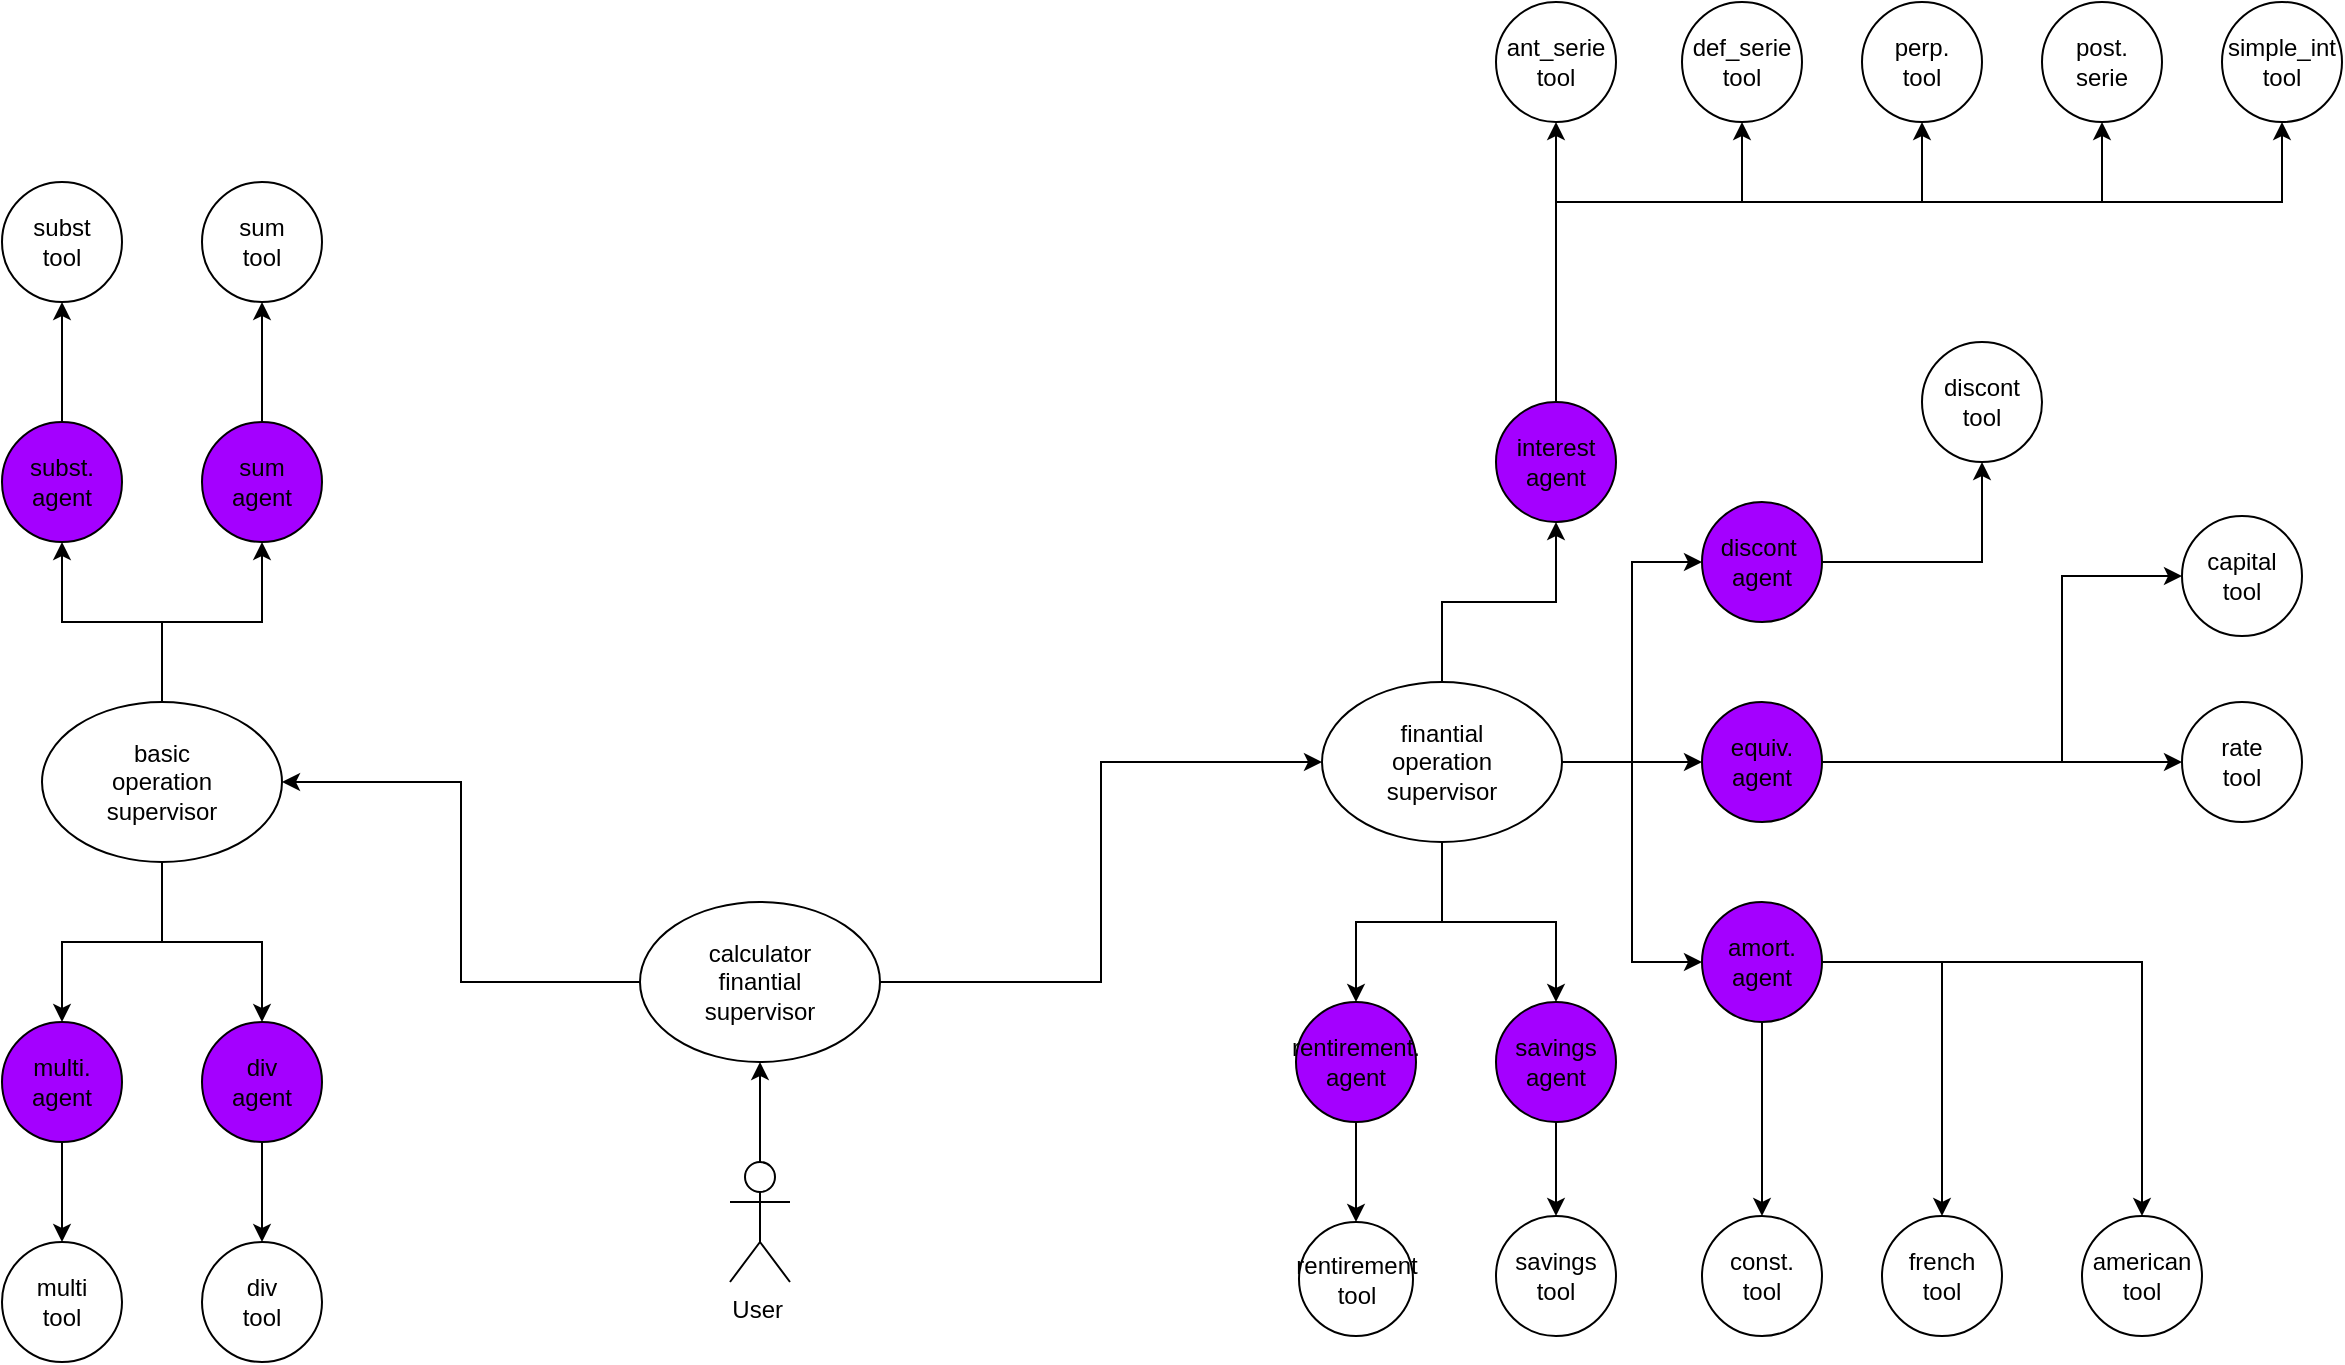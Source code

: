 <mxfile version="28.0.4" pages="4">
  <diagram name="Overview" id="HbjDVGiRfv6HwdaZdueK">
    <mxGraphModel dx="2130" dy="783" grid="1" gridSize="10" guides="1" tooltips="1" connect="1" arrows="1" fold="1" page="1" pageScale="1" pageWidth="827" pageHeight="1169" math="0" shadow="0">
      <root>
        <mxCell id="0" />
        <mxCell id="1" parent="0" />
        <mxCell id="emE-kMTwk8978PieV5GB-78" style="edgeStyle=orthogonalEdgeStyle;rounded=0;orthogonalLoop=1;jettySize=auto;html=1;" edge="1" parent="1" source="emE-kMTwk8978PieV5GB-1" target="emE-kMTwk8978PieV5GB-2">
          <mxGeometry relative="1" as="geometry" />
        </mxCell>
        <mxCell id="emE-kMTwk8978PieV5GB-1" value="User&amp;nbsp;" style="shape=umlActor;verticalLabelPosition=bottom;verticalAlign=top;html=1;outlineConnect=0;" vertex="1" parent="1">
          <mxGeometry x="-236" y="1040" width="30" height="60" as="geometry" />
        </mxCell>
        <mxCell id="emE-kMTwk8978PieV5GB-76" style="edgeStyle=orthogonalEdgeStyle;rounded=0;orthogonalLoop=1;jettySize=auto;html=1;entryX=0;entryY=0.5;entryDx=0;entryDy=0;" edge="1" parent="1" source="emE-kMTwk8978PieV5GB-2" target="emE-kMTwk8978PieV5GB-8">
          <mxGeometry relative="1" as="geometry" />
        </mxCell>
        <mxCell id="emE-kMTwk8978PieV5GB-77" style="edgeStyle=orthogonalEdgeStyle;rounded=0;orthogonalLoop=1;jettySize=auto;html=1;entryX=1;entryY=0.5;entryDx=0;entryDy=0;" edge="1" parent="1" source="emE-kMTwk8978PieV5GB-2" target="emE-kMTwk8978PieV5GB-5">
          <mxGeometry relative="1" as="geometry" />
        </mxCell>
        <mxCell id="emE-kMTwk8978PieV5GB-2" value="calculator&lt;div&gt;finantial&lt;/div&gt;&lt;div&gt;supervisor&lt;/div&gt;" style="ellipse;whiteSpace=wrap;html=1;" vertex="1" parent="1">
          <mxGeometry x="-281" y="910" width="120" height="80" as="geometry" />
        </mxCell>
        <mxCell id="emE-kMTwk8978PieV5GB-86" style="edgeStyle=orthogonalEdgeStyle;rounded=0;orthogonalLoop=1;jettySize=auto;html=1;entryX=0.5;entryY=1;entryDx=0;entryDy=0;" edge="1" parent="1" source="emE-kMTwk8978PieV5GB-5" target="emE-kMTwk8978PieV5GB-15">
          <mxGeometry relative="1" as="geometry" />
        </mxCell>
        <mxCell id="emE-kMTwk8978PieV5GB-87" style="edgeStyle=orthogonalEdgeStyle;rounded=0;orthogonalLoop=1;jettySize=auto;html=1;" edge="1" parent="1" source="emE-kMTwk8978PieV5GB-5" target="emE-kMTwk8978PieV5GB-14">
          <mxGeometry relative="1" as="geometry" />
        </mxCell>
        <mxCell id="emE-kMTwk8978PieV5GB-91" style="edgeStyle=orthogonalEdgeStyle;rounded=0;orthogonalLoop=1;jettySize=auto;html=1;entryX=0.5;entryY=0;entryDx=0;entryDy=0;" edge="1" parent="1" source="emE-kMTwk8978PieV5GB-5" target="emE-kMTwk8978PieV5GB-16">
          <mxGeometry relative="1" as="geometry" />
        </mxCell>
        <mxCell id="emE-kMTwk8978PieV5GB-92" style="edgeStyle=orthogonalEdgeStyle;rounded=0;orthogonalLoop=1;jettySize=auto;html=1;" edge="1" parent="1" source="emE-kMTwk8978PieV5GB-5" target="emE-kMTwk8978PieV5GB-19">
          <mxGeometry relative="1" as="geometry" />
        </mxCell>
        <mxCell id="emE-kMTwk8978PieV5GB-5" value="basic&lt;div&gt;operation&lt;/div&gt;&lt;div&gt;supervisor&lt;/div&gt;" style="ellipse;whiteSpace=wrap;html=1;" vertex="1" parent="1">
          <mxGeometry x="-580" y="810" width="120" height="80" as="geometry" />
        </mxCell>
        <mxCell id="emE-kMTwk8978PieV5GB-80" style="edgeStyle=orthogonalEdgeStyle;rounded=0;orthogonalLoop=1;jettySize=auto;html=1;" edge="1" parent="1" source="emE-kMTwk8978PieV5GB-8" target="emE-kMTwk8978PieV5GB-25">
          <mxGeometry relative="1" as="geometry" />
        </mxCell>
        <mxCell id="emE-kMTwk8978PieV5GB-81" style="edgeStyle=orthogonalEdgeStyle;rounded=0;orthogonalLoop=1;jettySize=auto;html=1;entryX=0;entryY=0.5;entryDx=0;entryDy=0;" edge="1" parent="1" source="emE-kMTwk8978PieV5GB-8" target="emE-kMTwk8978PieV5GB-23">
          <mxGeometry relative="1" as="geometry" />
        </mxCell>
        <mxCell id="emE-kMTwk8978PieV5GB-82" style="edgeStyle=orthogonalEdgeStyle;rounded=0;orthogonalLoop=1;jettySize=auto;html=1;entryX=0;entryY=0.5;entryDx=0;entryDy=0;" edge="1" parent="1" source="emE-kMTwk8978PieV5GB-8" target="emE-kMTwk8978PieV5GB-27">
          <mxGeometry relative="1" as="geometry" />
        </mxCell>
        <mxCell id="emE-kMTwk8978PieV5GB-83" style="edgeStyle=orthogonalEdgeStyle;rounded=0;orthogonalLoop=1;jettySize=auto;html=1;entryX=0;entryY=0.5;entryDx=0;entryDy=0;" edge="1" parent="1" source="emE-kMTwk8978PieV5GB-8" target="emE-kMTwk8978PieV5GB-28">
          <mxGeometry relative="1" as="geometry" />
        </mxCell>
        <mxCell id="emE-kMTwk8978PieV5GB-84" style="edgeStyle=orthogonalEdgeStyle;rounded=0;orthogonalLoop=1;jettySize=auto;html=1;" edge="1" parent="1" source="emE-kMTwk8978PieV5GB-8" target="emE-kMTwk8978PieV5GB-29">
          <mxGeometry relative="1" as="geometry" />
        </mxCell>
        <mxCell id="emE-kMTwk8978PieV5GB-85" style="edgeStyle=orthogonalEdgeStyle;rounded=0;orthogonalLoop=1;jettySize=auto;html=1;entryX=0.5;entryY=0;entryDx=0;entryDy=0;" edge="1" parent="1" source="emE-kMTwk8978PieV5GB-8" target="emE-kMTwk8978PieV5GB-26">
          <mxGeometry relative="1" as="geometry" />
        </mxCell>
        <mxCell id="emE-kMTwk8978PieV5GB-8" value="finantial&lt;div&gt;operation&lt;/div&gt;&lt;div&gt;supervisor&lt;/div&gt;" style="ellipse;whiteSpace=wrap;html=1;" vertex="1" parent="1">
          <mxGeometry x="60" y="800" width="120" height="80" as="geometry" />
        </mxCell>
        <mxCell id="emE-kMTwk8978PieV5GB-52" style="edgeStyle=orthogonalEdgeStyle;rounded=0;orthogonalLoop=1;jettySize=auto;html=1;" edge="1" parent="1" source="emE-kMTwk8978PieV5GB-14" target="emE-kMTwk8978PieV5GB-31">
          <mxGeometry relative="1" as="geometry" />
        </mxCell>
        <mxCell id="emE-kMTwk8978PieV5GB-14" value="subst.&lt;div&gt;agent&lt;/div&gt;" style="ellipse;whiteSpace=wrap;html=1;aspect=fixed;fillColor=#A400FF;" vertex="1" parent="1">
          <mxGeometry x="-600" y="670" width="60" height="60" as="geometry" />
        </mxCell>
        <mxCell id="emE-kMTwk8978PieV5GB-51" style="edgeStyle=orthogonalEdgeStyle;rounded=0;orthogonalLoop=1;jettySize=auto;html=1;" edge="1" parent="1" source="emE-kMTwk8978PieV5GB-15" target="emE-kMTwk8978PieV5GB-30">
          <mxGeometry relative="1" as="geometry" />
        </mxCell>
        <mxCell id="emE-kMTwk8978PieV5GB-15" value="sum&lt;div&gt;agent&lt;/div&gt;" style="ellipse;whiteSpace=wrap;html=1;aspect=fixed;fillColor=#A400FF;" vertex="1" parent="1">
          <mxGeometry x="-500" y="670" width="60" height="60" as="geometry" />
        </mxCell>
        <mxCell id="emE-kMTwk8978PieV5GB-56" style="edgeStyle=orthogonalEdgeStyle;rounded=0;orthogonalLoop=1;jettySize=auto;html=1;" edge="1" parent="1" source="emE-kMTwk8978PieV5GB-16" target="emE-kMTwk8978PieV5GB-35">
          <mxGeometry relative="1" as="geometry" />
        </mxCell>
        <mxCell id="emE-kMTwk8978PieV5GB-16" value="multi.&lt;div&gt;agent&lt;/div&gt;" style="ellipse;whiteSpace=wrap;html=1;aspect=fixed;fillColor=#A400FF;" vertex="1" parent="1">
          <mxGeometry x="-600" y="970" width="60" height="60" as="geometry" />
        </mxCell>
        <mxCell id="emE-kMTwk8978PieV5GB-57" style="edgeStyle=orthogonalEdgeStyle;rounded=0;orthogonalLoop=1;jettySize=auto;html=1;" edge="1" parent="1" source="emE-kMTwk8978PieV5GB-19" target="emE-kMTwk8978PieV5GB-36">
          <mxGeometry relative="1" as="geometry" />
        </mxCell>
        <mxCell id="emE-kMTwk8978PieV5GB-19" value="div&lt;div&gt;agent&lt;/div&gt;" style="ellipse;whiteSpace=wrap;html=1;aspect=fixed;fillColor=#A400FF;" vertex="1" parent="1">
          <mxGeometry x="-500" y="970" width="60" height="60" as="geometry" />
        </mxCell>
        <mxCell id="emE-kMTwk8978PieV5GB-68" style="edgeStyle=orthogonalEdgeStyle;rounded=0;orthogonalLoop=1;jettySize=auto;html=1;" edge="1" parent="1" source="emE-kMTwk8978PieV5GB-23" target="emE-kMTwk8978PieV5GB-44">
          <mxGeometry relative="1" as="geometry" />
        </mxCell>
        <mxCell id="emE-kMTwk8978PieV5GB-23" value="discont&amp;nbsp;&lt;div&gt;agent&lt;/div&gt;" style="ellipse;whiteSpace=wrap;html=1;aspect=fixed;fillColor=#A400FF;" vertex="1" parent="1">
          <mxGeometry x="250" y="710" width="60" height="60" as="geometry" />
        </mxCell>
        <mxCell id="emE-kMTwk8978PieV5GB-63" style="edgeStyle=orthogonalEdgeStyle;rounded=0;orthogonalLoop=1;jettySize=auto;html=1;" edge="1" parent="1" source="emE-kMTwk8978PieV5GB-25" target="emE-kMTwk8978PieV5GB-39">
          <mxGeometry relative="1" as="geometry" />
        </mxCell>
        <mxCell id="emE-kMTwk8978PieV5GB-64" style="edgeStyle=orthogonalEdgeStyle;rounded=0;orthogonalLoop=1;jettySize=auto;html=1;" edge="1" parent="1" source="emE-kMTwk8978PieV5GB-25" target="emE-kMTwk8978PieV5GB-40">
          <mxGeometry relative="1" as="geometry">
            <Array as="points">
              <mxPoint x="177" y="560" />
              <mxPoint x="270" y="560" />
            </Array>
          </mxGeometry>
        </mxCell>
        <mxCell id="emE-kMTwk8978PieV5GB-65" style="edgeStyle=orthogonalEdgeStyle;rounded=0;orthogonalLoop=1;jettySize=auto;html=1;entryX=0.5;entryY=1;entryDx=0;entryDy=0;" edge="1" parent="1" source="emE-kMTwk8978PieV5GB-25" target="emE-kMTwk8978PieV5GB-41">
          <mxGeometry relative="1" as="geometry">
            <Array as="points">
              <mxPoint x="177" y="560" />
              <mxPoint x="360" y="560" />
            </Array>
          </mxGeometry>
        </mxCell>
        <mxCell id="emE-kMTwk8978PieV5GB-66" style="edgeStyle=orthogonalEdgeStyle;rounded=0;orthogonalLoop=1;jettySize=auto;html=1;entryX=0.5;entryY=1;entryDx=0;entryDy=0;" edge="1" parent="1" source="emE-kMTwk8978PieV5GB-25" target="emE-kMTwk8978PieV5GB-42">
          <mxGeometry relative="1" as="geometry">
            <Array as="points">
              <mxPoint x="177" y="560" />
              <mxPoint x="450" y="560" />
            </Array>
          </mxGeometry>
        </mxCell>
        <mxCell id="emE-kMTwk8978PieV5GB-67" style="edgeStyle=orthogonalEdgeStyle;rounded=0;orthogonalLoop=1;jettySize=auto;html=1;entryX=0.5;entryY=1;entryDx=0;entryDy=0;" edge="1" parent="1" source="emE-kMTwk8978PieV5GB-25" target="emE-kMTwk8978PieV5GB-43">
          <mxGeometry relative="1" as="geometry">
            <Array as="points">
              <mxPoint x="177" y="560" />
              <mxPoint x="540" y="560" />
            </Array>
          </mxGeometry>
        </mxCell>
        <mxCell id="emE-kMTwk8978PieV5GB-25" value="interest&lt;div&gt;agent&lt;/div&gt;" style="ellipse;whiteSpace=wrap;html=1;aspect=fixed;fillColor=#A400FF;" vertex="1" parent="1">
          <mxGeometry x="147" y="660" width="60" height="60" as="geometry" />
        </mxCell>
        <mxCell id="emE-kMTwk8978PieV5GB-58" style="edgeStyle=orthogonalEdgeStyle;rounded=0;orthogonalLoop=1;jettySize=auto;html=1;" edge="1" parent="1" source="emE-kMTwk8978PieV5GB-26" target="emE-kMTwk8978PieV5GB-38">
          <mxGeometry relative="1" as="geometry" />
        </mxCell>
        <mxCell id="emE-kMTwk8978PieV5GB-26" value="rentirement.&lt;div&gt;agent&lt;/div&gt;" style="ellipse;whiteSpace=wrap;html=1;aspect=fixed;fillColor=#A400FF;" vertex="1" parent="1">
          <mxGeometry x="47" y="960" width="60" height="60" as="geometry" />
        </mxCell>
        <mxCell id="emE-kMTwk8978PieV5GB-73" style="edgeStyle=orthogonalEdgeStyle;rounded=0;orthogonalLoop=1;jettySize=auto;html=1;" edge="1" parent="1" source="emE-kMTwk8978PieV5GB-27" target="emE-kMTwk8978PieV5GB-50">
          <mxGeometry relative="1" as="geometry" />
        </mxCell>
        <mxCell id="emE-kMTwk8978PieV5GB-75" style="edgeStyle=orthogonalEdgeStyle;rounded=0;orthogonalLoop=1;jettySize=auto;html=1;entryX=0;entryY=0.5;entryDx=0;entryDy=0;" edge="1" parent="1" source="emE-kMTwk8978PieV5GB-27" target="emE-kMTwk8978PieV5GB-45">
          <mxGeometry relative="1" as="geometry">
            <Array as="points">
              <mxPoint x="430" y="840" />
              <mxPoint x="430" y="747" />
            </Array>
          </mxGeometry>
        </mxCell>
        <mxCell id="emE-kMTwk8978PieV5GB-27" value="equiv.&lt;div&gt;agent&lt;/div&gt;" style="ellipse;whiteSpace=wrap;html=1;aspect=fixed;fillColor=#A400FF;" vertex="1" parent="1">
          <mxGeometry x="250" y="810" width="60" height="60" as="geometry" />
        </mxCell>
        <mxCell id="emE-kMTwk8978PieV5GB-69" style="edgeStyle=orthogonalEdgeStyle;rounded=0;orthogonalLoop=1;jettySize=auto;html=1;" edge="1" parent="1" source="emE-kMTwk8978PieV5GB-28" target="emE-kMTwk8978PieV5GB-48">
          <mxGeometry relative="1" as="geometry" />
        </mxCell>
        <mxCell id="emE-kMTwk8978PieV5GB-70" style="edgeStyle=orthogonalEdgeStyle;rounded=0;orthogonalLoop=1;jettySize=auto;html=1;" edge="1" parent="1" source="emE-kMTwk8978PieV5GB-28" target="emE-kMTwk8978PieV5GB-49">
          <mxGeometry relative="1" as="geometry" />
        </mxCell>
        <mxCell id="emE-kMTwk8978PieV5GB-71" style="edgeStyle=orthogonalEdgeStyle;rounded=0;orthogonalLoop=1;jettySize=auto;html=1;" edge="1" parent="1" source="emE-kMTwk8978PieV5GB-28" target="emE-kMTwk8978PieV5GB-46">
          <mxGeometry relative="1" as="geometry" />
        </mxCell>
        <mxCell id="emE-kMTwk8978PieV5GB-28" value="amort.&lt;div&gt;agent&lt;/div&gt;" style="ellipse;whiteSpace=wrap;html=1;aspect=fixed;fillColor=#A400FF;" vertex="1" parent="1">
          <mxGeometry x="250" y="910" width="60" height="60" as="geometry" />
        </mxCell>
        <mxCell id="emE-kMTwk8978PieV5GB-59" style="edgeStyle=orthogonalEdgeStyle;rounded=0;orthogonalLoop=1;jettySize=auto;html=1;" edge="1" parent="1" source="emE-kMTwk8978PieV5GB-29" target="emE-kMTwk8978PieV5GB-47">
          <mxGeometry relative="1" as="geometry" />
        </mxCell>
        <mxCell id="emE-kMTwk8978PieV5GB-29" value="savings&lt;div&gt;agent&lt;/div&gt;" style="ellipse;whiteSpace=wrap;html=1;aspect=fixed;fillColor=#A400FF;" vertex="1" parent="1">
          <mxGeometry x="147" y="960" width="60" height="60" as="geometry" />
        </mxCell>
        <mxCell id="emE-kMTwk8978PieV5GB-30" value="sum&lt;div&gt;tool&lt;/div&gt;" style="ellipse;whiteSpace=wrap;html=1;aspect=fixed;" vertex="1" parent="1">
          <mxGeometry x="-500" y="550" width="60" height="60" as="geometry" />
        </mxCell>
        <mxCell id="emE-kMTwk8978PieV5GB-31" value="subst&lt;div&gt;tool&lt;/div&gt;" style="ellipse;whiteSpace=wrap;html=1;aspect=fixed;" vertex="1" parent="1">
          <mxGeometry x="-600" y="550" width="60" height="60" as="geometry" />
        </mxCell>
        <mxCell id="emE-kMTwk8978PieV5GB-35" value="multi&lt;div&gt;tool&lt;/div&gt;" style="ellipse;whiteSpace=wrap;html=1;aspect=fixed;" vertex="1" parent="1">
          <mxGeometry x="-600" y="1080" width="60" height="60" as="geometry" />
        </mxCell>
        <mxCell id="emE-kMTwk8978PieV5GB-36" value="div&lt;div&gt;tool&lt;/div&gt;" style="ellipse;whiteSpace=wrap;html=1;aspect=fixed;" vertex="1" parent="1">
          <mxGeometry x="-500" y="1080" width="60" height="60" as="geometry" />
        </mxCell>
        <mxCell id="emE-kMTwk8978PieV5GB-38" value="rentirement&lt;div&gt;tool&lt;/div&gt;" style="ellipse;whiteSpace=wrap;html=1;aspect=fixed;" vertex="1" parent="1">
          <mxGeometry x="48.5" y="1070" width="57" height="57" as="geometry" />
        </mxCell>
        <mxCell id="emE-kMTwk8978PieV5GB-39" value="ant_serie&lt;div&gt;tool&lt;/div&gt;" style="ellipse;whiteSpace=wrap;html=1;aspect=fixed;" vertex="1" parent="1">
          <mxGeometry x="147" y="460" width="60" height="60" as="geometry" />
        </mxCell>
        <mxCell id="emE-kMTwk8978PieV5GB-40" value="def_serie&lt;div&gt;tool&lt;/div&gt;" style="ellipse;whiteSpace=wrap;html=1;aspect=fixed;" vertex="1" parent="1">
          <mxGeometry x="240" y="460" width="60" height="60" as="geometry" />
        </mxCell>
        <mxCell id="emE-kMTwk8978PieV5GB-41" value="perp.&lt;div&gt;tool&lt;/div&gt;" style="ellipse;whiteSpace=wrap;html=1;aspect=fixed;" vertex="1" parent="1">
          <mxGeometry x="330" y="460" width="60" height="60" as="geometry" />
        </mxCell>
        <mxCell id="emE-kMTwk8978PieV5GB-42" value="post.&lt;div&gt;serie&lt;/div&gt;" style="ellipse;whiteSpace=wrap;html=1;aspect=fixed;" vertex="1" parent="1">
          <mxGeometry x="420" y="460" width="60" height="60" as="geometry" />
        </mxCell>
        <mxCell id="emE-kMTwk8978PieV5GB-43" value="simple_int&lt;div&gt;tool&lt;/div&gt;" style="ellipse;whiteSpace=wrap;html=1;aspect=fixed;" vertex="1" parent="1">
          <mxGeometry x="510" y="460" width="60" height="60" as="geometry" />
        </mxCell>
        <mxCell id="emE-kMTwk8978PieV5GB-44" value="discont&lt;div&gt;tool&lt;/div&gt;" style="ellipse;whiteSpace=wrap;html=1;aspect=fixed;" vertex="1" parent="1">
          <mxGeometry x="360" y="630" width="60" height="60" as="geometry" />
        </mxCell>
        <mxCell id="emE-kMTwk8978PieV5GB-45" value="capital&lt;div&gt;tool&lt;/div&gt;" style="ellipse;whiteSpace=wrap;html=1;aspect=fixed;" vertex="1" parent="1">
          <mxGeometry x="490" y="717" width="60" height="60" as="geometry" />
        </mxCell>
        <mxCell id="emE-kMTwk8978PieV5GB-46" value="american&lt;div&gt;tool&lt;/div&gt;" style="ellipse;whiteSpace=wrap;html=1;aspect=fixed;" vertex="1" parent="1">
          <mxGeometry x="440" y="1067" width="60" height="60" as="geometry" />
        </mxCell>
        <mxCell id="emE-kMTwk8978PieV5GB-47" value="savings&lt;div&gt;tool&lt;/div&gt;" style="ellipse;whiteSpace=wrap;html=1;aspect=fixed;" vertex="1" parent="1">
          <mxGeometry x="147" y="1067" width="60" height="60" as="geometry" />
        </mxCell>
        <mxCell id="emE-kMTwk8978PieV5GB-48" value="const.&lt;div&gt;tool&lt;/div&gt;" style="ellipse;whiteSpace=wrap;html=1;aspect=fixed;" vertex="1" parent="1">
          <mxGeometry x="250" y="1067" width="60" height="60" as="geometry" />
        </mxCell>
        <mxCell id="emE-kMTwk8978PieV5GB-49" value="french&lt;div&gt;tool&lt;/div&gt;" style="ellipse;whiteSpace=wrap;html=1;aspect=fixed;" vertex="1" parent="1">
          <mxGeometry x="340" y="1067" width="60" height="60" as="geometry" />
        </mxCell>
        <mxCell id="emE-kMTwk8978PieV5GB-50" value="rate&lt;div&gt;tool&lt;/div&gt;" style="ellipse;whiteSpace=wrap;html=1;aspect=fixed;" vertex="1" parent="1">
          <mxGeometry x="490" y="810" width="60" height="60" as="geometry" />
        </mxCell>
      </root>
    </mxGraphModel>
  </diagram>
  <diagram name="MVP1" id="S12ZiFt4BmyjhJJEcttJ">
    <mxGraphModel dx="1985" dy="696" grid="1" gridSize="10" guides="1" tooltips="1" connect="1" arrows="1" fold="1" page="1" pageScale="1" pageWidth="827" pageHeight="1169" math="0" shadow="0">
      <root>
        <mxCell id="SeX1YdyslEpUt5tCLa1J-0" />
        <mxCell id="SeX1YdyslEpUt5tCLa1J-1" parent="SeX1YdyslEpUt5tCLa1J-0" />
        <mxCell id="SeX1YdyslEpUt5tCLa1J-2" style="edgeStyle=orthogonalEdgeStyle;rounded=0;orthogonalLoop=1;jettySize=auto;html=1;" edge="1" parent="SeX1YdyslEpUt5tCLa1J-1" source="SeX1YdyslEpUt5tCLa1J-3" target="SeX1YdyslEpUt5tCLa1J-6">
          <mxGeometry relative="1" as="geometry" />
        </mxCell>
        <mxCell id="SeX1YdyslEpUt5tCLa1J-3" value="User&amp;nbsp;" style="shape=umlActor;verticalLabelPosition=bottom;verticalAlign=top;html=1;outlineConnect=0;" vertex="1" parent="SeX1YdyslEpUt5tCLa1J-1">
          <mxGeometry x="-286" y="1050" width="30" height="60" as="geometry" />
        </mxCell>
        <mxCell id="SeX1YdyslEpUt5tCLa1J-5" style="edgeStyle=orthogonalEdgeStyle;rounded=0;orthogonalLoop=1;jettySize=auto;html=1;entryX=1;entryY=0.5;entryDx=0;entryDy=0;" edge="1" parent="SeX1YdyslEpUt5tCLa1J-1" source="SeX1YdyslEpUt5tCLa1J-6" target="SeX1YdyslEpUt5tCLa1J-11">
          <mxGeometry relative="1" as="geometry" />
        </mxCell>
        <mxCell id="SeX1YdyslEpUt5tCLa1J-6" value="calculator&lt;div&gt;finantial&lt;/div&gt;&lt;div&gt;supervisor&lt;/div&gt;" style="ellipse;whiteSpace=wrap;html=1;" vertex="1" parent="SeX1YdyslEpUt5tCLa1J-1">
          <mxGeometry x="-331" y="920" width="120" height="80" as="geometry" />
        </mxCell>
        <mxCell id="SeX1YdyslEpUt5tCLa1J-7" style="edgeStyle=orthogonalEdgeStyle;rounded=0;orthogonalLoop=1;jettySize=auto;html=1;entryX=0.5;entryY=1;entryDx=0;entryDy=0;" edge="1" parent="SeX1YdyslEpUt5tCLa1J-1" source="SeX1YdyslEpUt5tCLa1J-11" target="SeX1YdyslEpUt5tCLa1J-22">
          <mxGeometry relative="1" as="geometry" />
        </mxCell>
        <mxCell id="SeX1YdyslEpUt5tCLa1J-8" style="edgeStyle=orthogonalEdgeStyle;rounded=0;orthogonalLoop=1;jettySize=auto;html=1;" edge="1" parent="SeX1YdyslEpUt5tCLa1J-1" source="SeX1YdyslEpUt5tCLa1J-11" target="SeX1YdyslEpUt5tCLa1J-20">
          <mxGeometry relative="1" as="geometry" />
        </mxCell>
        <mxCell id="SeX1YdyslEpUt5tCLa1J-9" style="edgeStyle=orthogonalEdgeStyle;rounded=0;orthogonalLoop=1;jettySize=auto;html=1;entryX=0.5;entryY=0;entryDx=0;entryDy=0;" edge="1" parent="SeX1YdyslEpUt5tCLa1J-1" source="SeX1YdyslEpUt5tCLa1J-11" target="SeX1YdyslEpUt5tCLa1J-24">
          <mxGeometry relative="1" as="geometry" />
        </mxCell>
        <mxCell id="SeX1YdyslEpUt5tCLa1J-10" style="edgeStyle=orthogonalEdgeStyle;rounded=0;orthogonalLoop=1;jettySize=auto;html=1;" edge="1" parent="SeX1YdyslEpUt5tCLa1J-1" source="SeX1YdyslEpUt5tCLa1J-11" target="SeX1YdyslEpUt5tCLa1J-26">
          <mxGeometry relative="1" as="geometry" />
        </mxCell>
        <mxCell id="SeX1YdyslEpUt5tCLa1J-11" value="basic&lt;div&gt;operation&lt;/div&gt;&lt;div&gt;supervisor&lt;/div&gt;" style="ellipse;whiteSpace=wrap;html=1;" vertex="1" parent="SeX1YdyslEpUt5tCLa1J-1">
          <mxGeometry x="-630" y="820" width="120" height="80" as="geometry" />
        </mxCell>
        <mxCell id="SeX1YdyslEpUt5tCLa1J-19" style="edgeStyle=orthogonalEdgeStyle;rounded=0;orthogonalLoop=1;jettySize=auto;html=1;" edge="1" parent="SeX1YdyslEpUt5tCLa1J-1" source="SeX1YdyslEpUt5tCLa1J-20" target="SeX1YdyslEpUt5tCLa1J-47">
          <mxGeometry relative="1" as="geometry" />
        </mxCell>
        <mxCell id="SeX1YdyslEpUt5tCLa1J-20" value="subst.&lt;div&gt;agent&lt;/div&gt;" style="ellipse;whiteSpace=wrap;html=1;aspect=fixed;fillColor=#A400FF;" vertex="1" parent="SeX1YdyslEpUt5tCLa1J-1">
          <mxGeometry x="-650" y="680" width="60" height="60" as="geometry" />
        </mxCell>
        <mxCell id="SeX1YdyslEpUt5tCLa1J-21" style="edgeStyle=orthogonalEdgeStyle;rounded=0;orthogonalLoop=1;jettySize=auto;html=1;" edge="1" parent="SeX1YdyslEpUt5tCLa1J-1" source="SeX1YdyslEpUt5tCLa1J-22" target="SeX1YdyslEpUt5tCLa1J-46">
          <mxGeometry relative="1" as="geometry" />
        </mxCell>
        <mxCell id="SeX1YdyslEpUt5tCLa1J-22" value="sum&lt;div&gt;agent&lt;/div&gt;" style="ellipse;whiteSpace=wrap;html=1;aspect=fixed;fillColor=#A400FF;" vertex="1" parent="SeX1YdyslEpUt5tCLa1J-1">
          <mxGeometry x="-550" y="680" width="60" height="60" as="geometry" />
        </mxCell>
        <mxCell id="SeX1YdyslEpUt5tCLa1J-23" style="edgeStyle=orthogonalEdgeStyle;rounded=0;orthogonalLoop=1;jettySize=auto;html=1;" edge="1" parent="SeX1YdyslEpUt5tCLa1J-1" source="SeX1YdyslEpUt5tCLa1J-24" target="SeX1YdyslEpUt5tCLa1J-48">
          <mxGeometry relative="1" as="geometry" />
        </mxCell>
        <mxCell id="SeX1YdyslEpUt5tCLa1J-24" value="multi.&lt;div&gt;agent&lt;/div&gt;" style="ellipse;whiteSpace=wrap;html=1;aspect=fixed;fillColor=#A400FF;" vertex="1" parent="SeX1YdyslEpUt5tCLa1J-1">
          <mxGeometry x="-650" y="980" width="60" height="60" as="geometry" />
        </mxCell>
        <mxCell id="SeX1YdyslEpUt5tCLa1J-25" style="edgeStyle=orthogonalEdgeStyle;rounded=0;orthogonalLoop=1;jettySize=auto;html=1;" edge="1" parent="SeX1YdyslEpUt5tCLa1J-1" source="SeX1YdyslEpUt5tCLa1J-26" target="SeX1YdyslEpUt5tCLa1J-49">
          <mxGeometry relative="1" as="geometry" />
        </mxCell>
        <mxCell id="SeX1YdyslEpUt5tCLa1J-26" value="div&lt;div&gt;agent&lt;/div&gt;" style="ellipse;whiteSpace=wrap;html=1;aspect=fixed;fillColor=#A400FF;" vertex="1" parent="SeX1YdyslEpUt5tCLa1J-1">
          <mxGeometry x="-550" y="980" width="60" height="60" as="geometry" />
        </mxCell>
        <mxCell id="SeX1YdyslEpUt5tCLa1J-46" value="sum&lt;div&gt;tool&lt;/div&gt;" style="ellipse;whiteSpace=wrap;html=1;aspect=fixed;" vertex="1" parent="SeX1YdyslEpUt5tCLa1J-1">
          <mxGeometry x="-550" y="560" width="60" height="60" as="geometry" />
        </mxCell>
        <mxCell id="SeX1YdyslEpUt5tCLa1J-47" value="subst&lt;div&gt;tool&lt;/div&gt;" style="ellipse;whiteSpace=wrap;html=1;aspect=fixed;" vertex="1" parent="SeX1YdyslEpUt5tCLa1J-1">
          <mxGeometry x="-650" y="560" width="60" height="60" as="geometry" />
        </mxCell>
        <mxCell id="SeX1YdyslEpUt5tCLa1J-48" value="multi&lt;div&gt;tool&lt;/div&gt;" style="ellipse;whiteSpace=wrap;html=1;aspect=fixed;" vertex="1" parent="SeX1YdyslEpUt5tCLa1J-1">
          <mxGeometry x="-650" y="1090" width="60" height="60" as="geometry" />
        </mxCell>
        <mxCell id="SeX1YdyslEpUt5tCLa1J-49" value="div&lt;div&gt;tool&lt;/div&gt;" style="ellipse;whiteSpace=wrap;html=1;aspect=fixed;" vertex="1" parent="SeX1YdyslEpUt5tCLa1J-1">
          <mxGeometry x="-550" y="1090" width="60" height="60" as="geometry" />
        </mxCell>
      </root>
    </mxGraphModel>
  </diagram>
  <diagram name="MVP2" id="gNBXrYR30MdsCsakEQyJ">
    <mxGraphModel dx="2053" dy="736" grid="1" gridSize="10" guides="1" tooltips="1" connect="1" arrows="1" fold="1" page="1" pageScale="1" pageWidth="827" pageHeight="1169" math="0" shadow="0">
      <root>
        <mxCell id="_hVKVczHlPaq8AXAP9b6-0" />
        <mxCell id="_hVKVczHlPaq8AXAP9b6-1" parent="_hVKVczHlPaq8AXAP9b6-0" />
        <mxCell id="_hVKVczHlPaq8AXAP9b6-2" style="edgeStyle=orthogonalEdgeStyle;rounded=0;orthogonalLoop=1;jettySize=auto;html=1;" edge="1" parent="_hVKVczHlPaq8AXAP9b6-1" source="_hVKVczHlPaq8AXAP9b6-3" target="_hVKVczHlPaq8AXAP9b6-6">
          <mxGeometry relative="1" as="geometry" />
        </mxCell>
        <mxCell id="_hVKVczHlPaq8AXAP9b6-3" value="User&amp;nbsp;" style="shape=umlActor;verticalLabelPosition=bottom;verticalAlign=top;html=1;outlineConnect=0;" vertex="1" parent="_hVKVczHlPaq8AXAP9b6-1">
          <mxGeometry x="-775" y="1070" width="30" height="60" as="geometry" />
        </mxCell>
        <mxCell id="_hVKVczHlPaq8AXAP9b6-4" style="edgeStyle=orthogonalEdgeStyle;rounded=0;orthogonalLoop=1;jettySize=auto;html=1;entryX=0;entryY=0.5;entryDx=0;entryDy=0;" edge="1" parent="_hVKVczHlPaq8AXAP9b6-1" source="_hVKVczHlPaq8AXAP9b6-6" target="_hVKVczHlPaq8AXAP9b6-18">
          <mxGeometry relative="1" as="geometry" />
        </mxCell>
        <mxCell id="_hVKVczHlPaq8AXAP9b6-6" value="calculator&lt;div&gt;finantial&lt;/div&gt;&lt;div&gt;supervisor&lt;/div&gt;" style="ellipse;whiteSpace=wrap;html=1;" vertex="1" parent="_hVKVczHlPaq8AXAP9b6-1">
          <mxGeometry x="-820" y="940" width="120" height="80" as="geometry" />
        </mxCell>
        <mxCell id="_hVKVczHlPaq8AXAP9b6-13" style="edgeStyle=orthogonalEdgeStyle;rounded=0;orthogonalLoop=1;jettySize=auto;html=1;entryX=0;entryY=0.5;entryDx=0;entryDy=0;" edge="1" parent="_hVKVczHlPaq8AXAP9b6-1" source="_hVKVczHlPaq8AXAP9b6-18" target="_hVKVczHlPaq8AXAP9b6-28">
          <mxGeometry relative="1" as="geometry" />
        </mxCell>
        <mxCell id="_hVKVczHlPaq8AXAP9b6-16" style="edgeStyle=orthogonalEdgeStyle;rounded=0;orthogonalLoop=1;jettySize=auto;html=1;" edge="1" parent="_hVKVczHlPaq8AXAP9b6-1" source="_hVKVczHlPaq8AXAP9b6-18" target="_hVKVczHlPaq8AXAP9b6-45">
          <mxGeometry relative="1" as="geometry" />
        </mxCell>
        <mxCell id="_hVKVczHlPaq8AXAP9b6-17" style="edgeStyle=orthogonalEdgeStyle;rounded=0;orthogonalLoop=1;jettySize=auto;html=1;entryX=0.5;entryY=0;entryDx=0;entryDy=0;" edge="1" parent="_hVKVczHlPaq8AXAP9b6-1" source="_hVKVczHlPaq8AXAP9b6-18" target="_hVKVczHlPaq8AXAP9b6-36">
          <mxGeometry relative="1" as="geometry" />
        </mxCell>
        <mxCell id="_hVKVczHlPaq8AXAP9b6-18" value="finantial&lt;div&gt;operation&lt;/div&gt;&lt;div&gt;supervisor&lt;/div&gt;" style="ellipse;whiteSpace=wrap;html=1;" vertex="1" parent="_hVKVczHlPaq8AXAP9b6-1">
          <mxGeometry x="-479" y="830" width="120" height="80" as="geometry" />
        </mxCell>
        <mxCell id="_hVKVczHlPaq8AXAP9b6-27" style="edgeStyle=orthogonalEdgeStyle;rounded=0;orthogonalLoop=1;jettySize=auto;html=1;" edge="1" parent="_hVKVczHlPaq8AXAP9b6-1" source="_hVKVczHlPaq8AXAP9b6-28" target="_hVKVczHlPaq8AXAP9b6-56">
          <mxGeometry relative="1" as="geometry" />
        </mxCell>
        <mxCell id="_hVKVczHlPaq8AXAP9b6-28" value="discont&amp;nbsp;&lt;div&gt;agent&lt;/div&gt;" style="ellipse;whiteSpace=wrap;html=1;aspect=fixed;fillColor=#A400FF;" vertex="1" parent="_hVKVczHlPaq8AXAP9b6-1">
          <mxGeometry x="-289" y="740" width="60" height="60" as="geometry" />
        </mxCell>
        <mxCell id="_hVKVczHlPaq8AXAP9b6-35" style="edgeStyle=orthogonalEdgeStyle;rounded=0;orthogonalLoop=1;jettySize=auto;html=1;" edge="1" parent="_hVKVczHlPaq8AXAP9b6-1" source="_hVKVczHlPaq8AXAP9b6-36" target="_hVKVczHlPaq8AXAP9b6-50">
          <mxGeometry relative="1" as="geometry" />
        </mxCell>
        <mxCell id="_hVKVczHlPaq8AXAP9b6-36" value="rentirement.&lt;div&gt;agent&lt;/div&gt;" style="ellipse;whiteSpace=wrap;html=1;aspect=fixed;fillColor=#A400FF;" vertex="1" parent="_hVKVczHlPaq8AXAP9b6-1">
          <mxGeometry x="-492" y="990" width="60" height="60" as="geometry" />
        </mxCell>
        <mxCell id="_hVKVczHlPaq8AXAP9b6-44" style="edgeStyle=orthogonalEdgeStyle;rounded=0;orthogonalLoop=1;jettySize=auto;html=1;" edge="1" parent="_hVKVczHlPaq8AXAP9b6-1" source="_hVKVczHlPaq8AXAP9b6-45" target="_hVKVczHlPaq8AXAP9b6-59">
          <mxGeometry relative="1" as="geometry" />
        </mxCell>
        <mxCell id="_hVKVczHlPaq8AXAP9b6-45" value="savings&lt;div&gt;agent&lt;/div&gt;" style="ellipse;whiteSpace=wrap;html=1;aspect=fixed;fillColor=#A400FF;" vertex="1" parent="_hVKVczHlPaq8AXAP9b6-1">
          <mxGeometry x="-392" y="990" width="60" height="60" as="geometry" />
        </mxCell>
        <mxCell id="_hVKVczHlPaq8AXAP9b6-50" value="rentirement&lt;div&gt;tool&lt;/div&gt;" style="ellipse;whiteSpace=wrap;html=1;aspect=fixed;" vertex="1" parent="_hVKVczHlPaq8AXAP9b6-1">
          <mxGeometry x="-490.5" y="1100" width="57" height="57" as="geometry" />
        </mxCell>
        <mxCell id="_hVKVczHlPaq8AXAP9b6-56" value="discont&lt;div&gt;tool&lt;/div&gt;" style="ellipse;whiteSpace=wrap;html=1;aspect=fixed;" vertex="1" parent="_hVKVczHlPaq8AXAP9b6-1">
          <mxGeometry x="-179" y="660" width="60" height="60" as="geometry" />
        </mxCell>
        <mxCell id="_hVKVczHlPaq8AXAP9b6-59" value="savings&lt;div&gt;tool&lt;/div&gt;" style="ellipse;whiteSpace=wrap;html=1;aspect=fixed;" vertex="1" parent="_hVKVczHlPaq8AXAP9b6-1">
          <mxGeometry x="-392" y="1097" width="60" height="60" as="geometry" />
        </mxCell>
      </root>
    </mxGraphModel>
  </diagram>
  <diagram name="MVP3" id="6vleTxRhIzEI37v37mvU">
    <mxGraphModel dx="2564" dy="1043" grid="1" gridSize="10" guides="1" tooltips="1" connect="1" arrows="1" fold="1" page="1" pageScale="1" pageWidth="827" pageHeight="1169" math="0" shadow="0">
      <root>
        <mxCell id="_kgJTho6y1yxCe0P3i9A-0" />
        <mxCell id="_kgJTho6y1yxCe0P3i9A-1" parent="_kgJTho6y1yxCe0P3i9A-0" />
        <mxCell id="_kgJTho6y1yxCe0P3i9A-2" style="edgeStyle=orthogonalEdgeStyle;rounded=0;orthogonalLoop=1;jettySize=auto;html=1;" edge="1" parent="_kgJTho6y1yxCe0P3i9A-1" source="_kgJTho6y1yxCe0P3i9A-3" target="_kgJTho6y1yxCe0P3i9A-6">
          <mxGeometry relative="1" as="geometry" />
        </mxCell>
        <mxCell id="_kgJTho6y1yxCe0P3i9A-3" value="User&amp;nbsp;" style="shape=umlActor;verticalLabelPosition=bottom;verticalAlign=top;html=1;outlineConnect=0;" vertex="1" parent="_kgJTho6y1yxCe0P3i9A-1">
          <mxGeometry x="-780" y="1080" width="30" height="60" as="geometry" />
        </mxCell>
        <mxCell id="_kgJTho6y1yxCe0P3i9A-4" style="edgeStyle=orthogonalEdgeStyle;rounded=0;orthogonalLoop=1;jettySize=auto;html=1;entryX=0;entryY=0.5;entryDx=0;entryDy=0;" edge="1" parent="_kgJTho6y1yxCe0P3i9A-1" source="_kgJTho6y1yxCe0P3i9A-6" target="_kgJTho6y1yxCe0P3i9A-18">
          <mxGeometry relative="1" as="geometry" />
        </mxCell>
        <mxCell id="_kgJTho6y1yxCe0P3i9A-6" value="calculator&lt;div&gt;finantial&lt;/div&gt;&lt;div&gt;supervisor&lt;/div&gt;" style="ellipse;whiteSpace=wrap;html=1;" vertex="1" parent="_kgJTho6y1yxCe0P3i9A-1">
          <mxGeometry x="-825" y="950" width="120" height="80" as="geometry" />
        </mxCell>
        <mxCell id="_kgJTho6y1yxCe0P3i9A-12" style="edgeStyle=orthogonalEdgeStyle;rounded=0;orthogonalLoop=1;jettySize=auto;html=1;" edge="1" parent="_kgJTho6y1yxCe0P3i9A-1" source="_kgJTho6y1yxCe0P3i9A-18" target="_kgJTho6y1yxCe0P3i9A-34">
          <mxGeometry relative="1" as="geometry" />
        </mxCell>
        <mxCell id="_kgJTho6y1yxCe0P3i9A-14" style="edgeStyle=orthogonalEdgeStyle;rounded=0;orthogonalLoop=1;jettySize=auto;html=1;entryX=0;entryY=0.5;entryDx=0;entryDy=0;" edge="1" parent="_kgJTho6y1yxCe0P3i9A-1" source="_kgJTho6y1yxCe0P3i9A-18" target="_kgJTho6y1yxCe0P3i9A-39">
          <mxGeometry relative="1" as="geometry" />
        </mxCell>
        <mxCell id="_kgJTho6y1yxCe0P3i9A-15" style="edgeStyle=orthogonalEdgeStyle;rounded=0;orthogonalLoop=1;jettySize=auto;html=1;entryX=0;entryY=0.5;entryDx=0;entryDy=0;" edge="1" parent="_kgJTho6y1yxCe0P3i9A-1" source="_kgJTho6y1yxCe0P3i9A-18" target="_kgJTho6y1yxCe0P3i9A-43">
          <mxGeometry relative="1" as="geometry" />
        </mxCell>
        <mxCell id="_kgJTho6y1yxCe0P3i9A-18" value="finantial&lt;div&gt;operation&lt;/div&gt;&lt;div&gt;supervisor&lt;/div&gt;" style="ellipse;whiteSpace=wrap;html=1;" vertex="1" parent="_kgJTho6y1yxCe0P3i9A-1">
          <mxGeometry x="-525" y="840" width="120" height="80" as="geometry" />
        </mxCell>
        <mxCell id="_kgJTho6y1yxCe0P3i9A-29" style="edgeStyle=orthogonalEdgeStyle;rounded=0;orthogonalLoop=1;jettySize=auto;html=1;" edge="1" parent="_kgJTho6y1yxCe0P3i9A-1" source="_kgJTho6y1yxCe0P3i9A-34" target="_kgJTho6y1yxCe0P3i9A-51">
          <mxGeometry relative="1" as="geometry" />
        </mxCell>
        <mxCell id="_kgJTho6y1yxCe0P3i9A-30" style="edgeStyle=orthogonalEdgeStyle;rounded=0;orthogonalLoop=1;jettySize=auto;html=1;" edge="1" parent="_kgJTho6y1yxCe0P3i9A-1" source="_kgJTho6y1yxCe0P3i9A-34" target="_kgJTho6y1yxCe0P3i9A-52">
          <mxGeometry relative="1" as="geometry">
            <Array as="points">
              <mxPoint x="-408" y="600" />
              <mxPoint x="-315" y="600" />
            </Array>
          </mxGeometry>
        </mxCell>
        <mxCell id="_kgJTho6y1yxCe0P3i9A-31" style="edgeStyle=orthogonalEdgeStyle;rounded=0;orthogonalLoop=1;jettySize=auto;html=1;entryX=0.5;entryY=1;entryDx=0;entryDy=0;" edge="1" parent="_kgJTho6y1yxCe0P3i9A-1" source="_kgJTho6y1yxCe0P3i9A-34" target="_kgJTho6y1yxCe0P3i9A-53">
          <mxGeometry relative="1" as="geometry">
            <Array as="points">
              <mxPoint x="-408" y="600" />
              <mxPoint x="-225" y="600" />
            </Array>
          </mxGeometry>
        </mxCell>
        <mxCell id="_kgJTho6y1yxCe0P3i9A-32" style="edgeStyle=orthogonalEdgeStyle;rounded=0;orthogonalLoop=1;jettySize=auto;html=1;entryX=0.5;entryY=1;entryDx=0;entryDy=0;" edge="1" parent="_kgJTho6y1yxCe0P3i9A-1" source="_kgJTho6y1yxCe0P3i9A-34" target="_kgJTho6y1yxCe0P3i9A-54">
          <mxGeometry relative="1" as="geometry">
            <Array as="points">
              <mxPoint x="-408" y="600" />
              <mxPoint x="-135" y="600" />
            </Array>
          </mxGeometry>
        </mxCell>
        <mxCell id="_kgJTho6y1yxCe0P3i9A-33" style="edgeStyle=orthogonalEdgeStyle;rounded=0;orthogonalLoop=1;jettySize=auto;html=1;entryX=0.5;entryY=1;entryDx=0;entryDy=0;" edge="1" parent="_kgJTho6y1yxCe0P3i9A-1" source="_kgJTho6y1yxCe0P3i9A-34" target="_kgJTho6y1yxCe0P3i9A-55">
          <mxGeometry relative="1" as="geometry">
            <Array as="points">
              <mxPoint x="-408" y="600" />
              <mxPoint x="-45" y="600" />
            </Array>
          </mxGeometry>
        </mxCell>
        <mxCell id="_kgJTho6y1yxCe0P3i9A-34" value="interest&lt;div&gt;agent&lt;/div&gt;" style="ellipse;whiteSpace=wrap;html=1;aspect=fixed;fillColor=#A400FF;" vertex="1" parent="_kgJTho6y1yxCe0P3i9A-1">
          <mxGeometry x="-438" y="700" width="60" height="60" as="geometry" />
        </mxCell>
        <mxCell id="_kgJTho6y1yxCe0P3i9A-37" style="edgeStyle=orthogonalEdgeStyle;rounded=0;orthogonalLoop=1;jettySize=auto;html=1;" edge="1" parent="_kgJTho6y1yxCe0P3i9A-1" source="_kgJTho6y1yxCe0P3i9A-39" target="_kgJTho6y1yxCe0P3i9A-62">
          <mxGeometry relative="1" as="geometry" />
        </mxCell>
        <mxCell id="_kgJTho6y1yxCe0P3i9A-38" style="edgeStyle=orthogonalEdgeStyle;rounded=0;orthogonalLoop=1;jettySize=auto;html=1;entryX=0;entryY=0.5;entryDx=0;entryDy=0;" edge="1" parent="_kgJTho6y1yxCe0P3i9A-1" source="_kgJTho6y1yxCe0P3i9A-39" target="_kgJTho6y1yxCe0P3i9A-57">
          <mxGeometry relative="1" as="geometry">
            <Array as="points">
              <mxPoint x="-155" y="880" />
              <mxPoint x="-155" y="787" />
            </Array>
          </mxGeometry>
        </mxCell>
        <mxCell id="_kgJTho6y1yxCe0P3i9A-39" value="equiv.&lt;div&gt;agent&lt;/div&gt;" style="ellipse;whiteSpace=wrap;html=1;aspect=fixed;fillColor=#A400FF;" vertex="1" parent="_kgJTho6y1yxCe0P3i9A-1">
          <mxGeometry x="-335" y="850" width="60" height="60" as="geometry" />
        </mxCell>
        <mxCell id="_kgJTho6y1yxCe0P3i9A-40" style="edgeStyle=orthogonalEdgeStyle;rounded=0;orthogonalLoop=1;jettySize=auto;html=1;" edge="1" parent="_kgJTho6y1yxCe0P3i9A-1" source="_kgJTho6y1yxCe0P3i9A-43" target="_kgJTho6y1yxCe0P3i9A-60">
          <mxGeometry relative="1" as="geometry" />
        </mxCell>
        <mxCell id="_kgJTho6y1yxCe0P3i9A-41" style="edgeStyle=orthogonalEdgeStyle;rounded=0;orthogonalLoop=1;jettySize=auto;html=1;" edge="1" parent="_kgJTho6y1yxCe0P3i9A-1" source="_kgJTho6y1yxCe0P3i9A-43" target="_kgJTho6y1yxCe0P3i9A-61">
          <mxGeometry relative="1" as="geometry" />
        </mxCell>
        <mxCell id="_kgJTho6y1yxCe0P3i9A-42" style="edgeStyle=orthogonalEdgeStyle;rounded=0;orthogonalLoop=1;jettySize=auto;html=1;" edge="1" parent="_kgJTho6y1yxCe0P3i9A-1" source="_kgJTho6y1yxCe0P3i9A-43" target="_kgJTho6y1yxCe0P3i9A-58">
          <mxGeometry relative="1" as="geometry" />
        </mxCell>
        <mxCell id="_kgJTho6y1yxCe0P3i9A-43" value="amort.&lt;div&gt;agent&lt;/div&gt;" style="ellipse;whiteSpace=wrap;html=1;aspect=fixed;fillColor=#A400FF;" vertex="1" parent="_kgJTho6y1yxCe0P3i9A-1">
          <mxGeometry x="-335" y="950" width="60" height="60" as="geometry" />
        </mxCell>
        <mxCell id="_kgJTho6y1yxCe0P3i9A-51" value="ant_serie&lt;div&gt;tool&lt;/div&gt;" style="ellipse;whiteSpace=wrap;html=1;aspect=fixed;" vertex="1" parent="_kgJTho6y1yxCe0P3i9A-1">
          <mxGeometry x="-438" y="500" width="60" height="60" as="geometry" />
        </mxCell>
        <mxCell id="_kgJTho6y1yxCe0P3i9A-52" value="def_serie&lt;div&gt;tool&lt;/div&gt;" style="ellipse;whiteSpace=wrap;html=1;aspect=fixed;" vertex="1" parent="_kgJTho6y1yxCe0P3i9A-1">
          <mxGeometry x="-345" y="500" width="60" height="60" as="geometry" />
        </mxCell>
        <mxCell id="_kgJTho6y1yxCe0P3i9A-53" value="perp.&lt;div&gt;tool&lt;/div&gt;" style="ellipse;whiteSpace=wrap;html=1;aspect=fixed;" vertex="1" parent="_kgJTho6y1yxCe0P3i9A-1">
          <mxGeometry x="-255" y="500" width="60" height="60" as="geometry" />
        </mxCell>
        <mxCell id="_kgJTho6y1yxCe0P3i9A-54" value="post.&lt;div&gt;serie&lt;/div&gt;" style="ellipse;whiteSpace=wrap;html=1;aspect=fixed;" vertex="1" parent="_kgJTho6y1yxCe0P3i9A-1">
          <mxGeometry x="-165" y="500" width="60" height="60" as="geometry" />
        </mxCell>
        <mxCell id="_kgJTho6y1yxCe0P3i9A-55" value="simple_int&lt;div&gt;tool&lt;/div&gt;" style="ellipse;whiteSpace=wrap;html=1;aspect=fixed;" vertex="1" parent="_kgJTho6y1yxCe0P3i9A-1">
          <mxGeometry x="-75" y="500" width="60" height="60" as="geometry" />
        </mxCell>
        <mxCell id="_kgJTho6y1yxCe0P3i9A-57" value="capital&lt;div&gt;tool&lt;/div&gt;" style="ellipse;whiteSpace=wrap;html=1;aspect=fixed;" vertex="1" parent="_kgJTho6y1yxCe0P3i9A-1">
          <mxGeometry x="-95" y="757" width="60" height="60" as="geometry" />
        </mxCell>
        <mxCell id="_kgJTho6y1yxCe0P3i9A-58" value="american&lt;div&gt;tool&lt;/div&gt;" style="ellipse;whiteSpace=wrap;html=1;aspect=fixed;" vertex="1" parent="_kgJTho6y1yxCe0P3i9A-1">
          <mxGeometry x="-145" y="1107" width="60" height="60" as="geometry" />
        </mxCell>
        <mxCell id="_kgJTho6y1yxCe0P3i9A-60" value="const.&lt;div&gt;tool&lt;/div&gt;" style="ellipse;whiteSpace=wrap;html=1;aspect=fixed;" vertex="1" parent="_kgJTho6y1yxCe0P3i9A-1">
          <mxGeometry x="-335" y="1107" width="60" height="60" as="geometry" />
        </mxCell>
        <mxCell id="_kgJTho6y1yxCe0P3i9A-61" value="french&lt;div&gt;tool&lt;/div&gt;" style="ellipse;whiteSpace=wrap;html=1;aspect=fixed;" vertex="1" parent="_kgJTho6y1yxCe0P3i9A-1">
          <mxGeometry x="-245" y="1107" width="60" height="60" as="geometry" />
        </mxCell>
        <mxCell id="_kgJTho6y1yxCe0P3i9A-62" value="rate&lt;div&gt;tool&lt;/div&gt;" style="ellipse;whiteSpace=wrap;html=1;aspect=fixed;" vertex="1" parent="_kgJTho6y1yxCe0P3i9A-1">
          <mxGeometry x="-95" y="850" width="60" height="60" as="geometry" />
        </mxCell>
      </root>
    </mxGraphModel>
  </diagram>
</mxfile>
